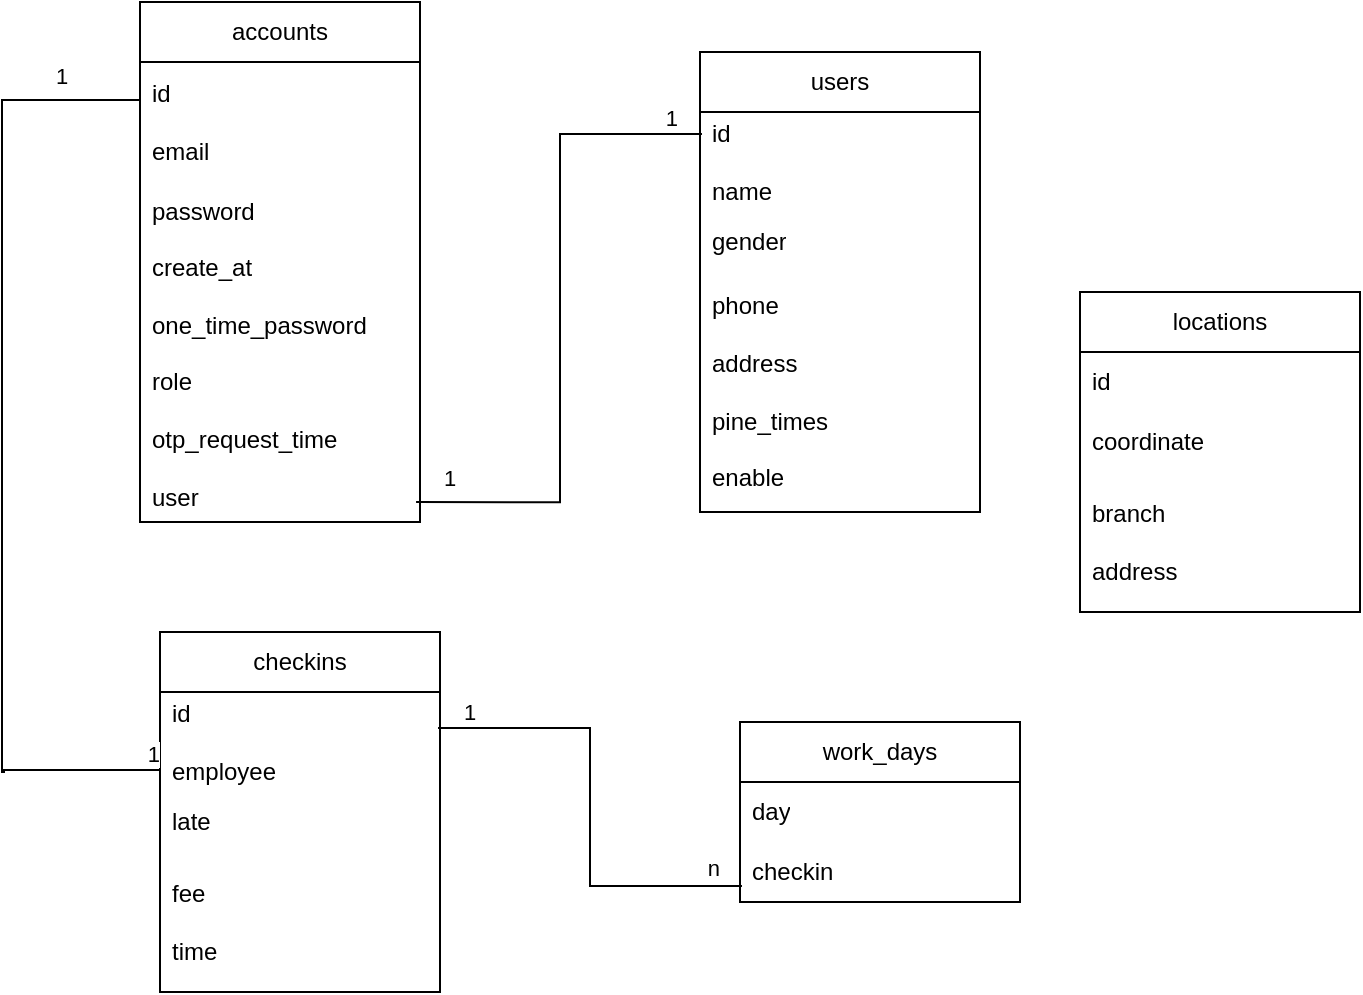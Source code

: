 <mxfile version="22.1.0" type="device">
  <diagram id="C5RBs43oDa-KdzZeNtuy" name="Page-1">
    <mxGraphModel dx="1034" dy="716" grid="1" gridSize="10" guides="1" tooltips="1" connect="1" arrows="1" fold="1" page="1" pageScale="1" pageWidth="827" pageHeight="1169" math="0" shadow="0">
      <root>
        <mxCell id="WIyWlLk6GJQsqaUBKTNV-0" />
        <mxCell id="WIyWlLk6GJQsqaUBKTNV-1" parent="WIyWlLk6GJQsqaUBKTNV-0" />
        <mxCell id="1RvaRreoj4DaVbbYMSFg-1" value="accounts" style="swimlane;fontStyle=0;childLayout=stackLayout;horizontal=1;startSize=30;horizontalStack=0;resizeParent=1;resizeParentMax=0;resizeLast=0;collapsible=1;marginBottom=0;whiteSpace=wrap;html=1;" parent="WIyWlLk6GJQsqaUBKTNV-1" vertex="1">
          <mxGeometry x="90" y="135" width="140" height="260" as="geometry" />
        </mxCell>
        <mxCell id="1RvaRreoj4DaVbbYMSFg-2" value="id&lt;br&gt;&lt;br&gt;email" style="text;strokeColor=none;fillColor=none;align=left;verticalAlign=middle;spacingLeft=4;spacingRight=4;overflow=hidden;points=[[0,0.5],[1,0.5]];portConstraint=eastwest;rotatable=0;whiteSpace=wrap;html=1;" parent="1RvaRreoj4DaVbbYMSFg-1" vertex="1">
          <mxGeometry y="30" width="140" height="60" as="geometry" />
        </mxCell>
        <mxCell id="1RvaRreoj4DaVbbYMSFg-3" value="password" style="text;strokeColor=none;fillColor=none;align=left;verticalAlign=middle;spacingLeft=4;spacingRight=4;overflow=hidden;points=[[0,0.5],[1,0.5]];portConstraint=eastwest;rotatable=0;whiteSpace=wrap;html=1;" parent="1RvaRreoj4DaVbbYMSFg-1" vertex="1">
          <mxGeometry y="90" width="140" height="30" as="geometry" />
        </mxCell>
        <mxCell id="1RvaRreoj4DaVbbYMSFg-4" value="create_at&lt;br&gt;&lt;br&gt;one_time_password&lt;br&gt;&lt;br&gt;role&lt;br&gt;&lt;br&gt;otp_request_time&lt;br&gt;&lt;br&gt;user" style="text;strokeColor=none;fillColor=none;align=left;verticalAlign=middle;spacingLeft=4;spacingRight=4;overflow=hidden;points=[[0,0.5],[1,0.5]];portConstraint=eastwest;rotatable=0;whiteSpace=wrap;html=1;" parent="1RvaRreoj4DaVbbYMSFg-1" vertex="1">
          <mxGeometry y="120" width="140" height="140" as="geometry" />
        </mxCell>
        <mxCell id="1RvaRreoj4DaVbbYMSFg-5" value="users" style="swimlane;fontStyle=0;childLayout=stackLayout;horizontal=1;startSize=30;horizontalStack=0;resizeParent=1;resizeParentMax=0;resizeLast=0;collapsible=1;marginBottom=0;whiteSpace=wrap;html=1;" parent="WIyWlLk6GJQsqaUBKTNV-1" vertex="1">
          <mxGeometry x="370" y="160" width="140" height="230" as="geometry" />
        </mxCell>
        <mxCell id="1RvaRreoj4DaVbbYMSFg-6" value="id&lt;br&gt;&lt;br&gt;name" style="text;strokeColor=none;fillColor=none;align=left;verticalAlign=middle;spacingLeft=4;spacingRight=4;overflow=hidden;points=[[0,0.5],[1,0.5]];portConstraint=eastwest;rotatable=0;whiteSpace=wrap;html=1;" parent="1RvaRreoj4DaVbbYMSFg-5" vertex="1">
          <mxGeometry y="30" width="140" height="50" as="geometry" />
        </mxCell>
        <mxCell id="1RvaRreoj4DaVbbYMSFg-7" value="gender" style="text;strokeColor=none;fillColor=none;align=left;verticalAlign=middle;spacingLeft=4;spacingRight=4;overflow=hidden;points=[[0,0.5],[1,0.5]];portConstraint=eastwest;rotatable=0;whiteSpace=wrap;html=1;" parent="1RvaRreoj4DaVbbYMSFg-5" vertex="1">
          <mxGeometry y="80" width="140" height="30" as="geometry" />
        </mxCell>
        <mxCell id="1RvaRreoj4DaVbbYMSFg-8" value="phone&lt;br&gt;&lt;br&gt;address&lt;br&gt;&lt;br&gt;pine_times&lt;br&gt;&lt;br&gt;enable" style="text;strokeColor=none;fillColor=none;align=left;verticalAlign=middle;spacingLeft=4;spacingRight=4;overflow=hidden;points=[[0,0.5],[1,0.5]];portConstraint=eastwest;rotatable=0;whiteSpace=wrap;html=1;" parent="1RvaRreoj4DaVbbYMSFg-5" vertex="1">
          <mxGeometry y="110" width="140" height="120" as="geometry" />
        </mxCell>
        <mxCell id="1RvaRreoj4DaVbbYMSFg-9" value="checkins" style="swimlane;fontStyle=0;childLayout=stackLayout;horizontal=1;startSize=30;horizontalStack=0;resizeParent=1;resizeParentMax=0;resizeLast=0;collapsible=1;marginBottom=0;whiteSpace=wrap;html=1;" parent="WIyWlLk6GJQsqaUBKTNV-1" vertex="1">
          <mxGeometry x="100" y="450" width="140" height="180" as="geometry" />
        </mxCell>
        <mxCell id="1RvaRreoj4DaVbbYMSFg-10" value="id&lt;br&gt;&lt;br&gt;employee&lt;span style=&quot;white-space: pre;&quot;&gt;&#x9;&lt;/span&gt;" style="text;strokeColor=none;fillColor=none;align=left;verticalAlign=middle;spacingLeft=4;spacingRight=4;overflow=hidden;points=[[0,0.5],[1,0.5]];portConstraint=eastwest;rotatable=0;whiteSpace=wrap;html=1;" parent="1RvaRreoj4DaVbbYMSFg-9" vertex="1">
          <mxGeometry y="30" width="140" height="50" as="geometry" />
        </mxCell>
        <mxCell id="1RvaRreoj4DaVbbYMSFg-11" value="late" style="text;strokeColor=none;fillColor=none;align=left;verticalAlign=middle;spacingLeft=4;spacingRight=4;overflow=hidden;points=[[0,0.5],[1,0.5]];portConstraint=eastwest;rotatable=0;whiteSpace=wrap;html=1;" parent="1RvaRreoj4DaVbbYMSFg-9" vertex="1">
          <mxGeometry y="80" width="140" height="30" as="geometry" />
        </mxCell>
        <mxCell id="1RvaRreoj4DaVbbYMSFg-12" value="fee&lt;br&gt;&lt;br&gt;time" style="text;strokeColor=none;fillColor=none;align=left;verticalAlign=middle;spacingLeft=4;spacingRight=4;overflow=hidden;points=[[0,0.5],[1,0.5]];portConstraint=eastwest;rotatable=0;whiteSpace=wrap;html=1;" parent="1RvaRreoj4DaVbbYMSFg-9" vertex="1">
          <mxGeometry y="110" width="140" height="70" as="geometry" />
        </mxCell>
        <mxCell id="1RvaRreoj4DaVbbYMSFg-13" value="work_days" style="swimlane;fontStyle=0;childLayout=stackLayout;horizontal=1;startSize=30;horizontalStack=0;resizeParent=1;resizeParentMax=0;resizeLast=0;collapsible=1;marginBottom=0;whiteSpace=wrap;html=1;" parent="WIyWlLk6GJQsqaUBKTNV-1" vertex="1">
          <mxGeometry x="390" y="495" width="140" height="90" as="geometry" />
        </mxCell>
        <mxCell id="1RvaRreoj4DaVbbYMSFg-14" value="day" style="text;strokeColor=none;fillColor=none;align=left;verticalAlign=middle;spacingLeft=4;spacingRight=4;overflow=hidden;points=[[0,0.5],[1,0.5]];portConstraint=eastwest;rotatable=0;whiteSpace=wrap;html=1;" parent="1RvaRreoj4DaVbbYMSFg-13" vertex="1">
          <mxGeometry y="30" width="140" height="30" as="geometry" />
        </mxCell>
        <mxCell id="1RvaRreoj4DaVbbYMSFg-15" value="checkin" style="text;strokeColor=none;fillColor=none;align=left;verticalAlign=middle;spacingLeft=4;spacingRight=4;overflow=hidden;points=[[0,0.5],[1,0.5]];portConstraint=eastwest;rotatable=0;whiteSpace=wrap;html=1;" parent="1RvaRreoj4DaVbbYMSFg-13" vertex="1">
          <mxGeometry y="60" width="140" height="30" as="geometry" />
        </mxCell>
        <mxCell id="1RvaRreoj4DaVbbYMSFg-17" value="locations" style="swimlane;fontStyle=0;childLayout=stackLayout;horizontal=1;startSize=30;horizontalStack=0;resizeParent=1;resizeParentMax=0;resizeLast=0;collapsible=1;marginBottom=0;whiteSpace=wrap;html=1;" parent="WIyWlLk6GJQsqaUBKTNV-1" vertex="1">
          <mxGeometry x="560" y="280" width="140" height="160" as="geometry" />
        </mxCell>
        <mxCell id="1RvaRreoj4DaVbbYMSFg-18" value="id&lt;span style=&quot;white-space: pre;&quot;&gt;&#x9;&lt;/span&gt;" style="text;strokeColor=none;fillColor=none;align=left;verticalAlign=middle;spacingLeft=4;spacingRight=4;overflow=hidden;points=[[0,0.5],[1,0.5]];portConstraint=eastwest;rotatable=0;whiteSpace=wrap;html=1;" parent="1RvaRreoj4DaVbbYMSFg-17" vertex="1">
          <mxGeometry y="30" width="140" height="30" as="geometry" />
        </mxCell>
        <mxCell id="1RvaRreoj4DaVbbYMSFg-19" value="coordinate" style="text;strokeColor=none;fillColor=none;align=left;verticalAlign=middle;spacingLeft=4;spacingRight=4;overflow=hidden;points=[[0,0.5],[1,0.5]];portConstraint=eastwest;rotatable=0;whiteSpace=wrap;html=1;" parent="1RvaRreoj4DaVbbYMSFg-17" vertex="1">
          <mxGeometry y="60" width="140" height="30" as="geometry" />
        </mxCell>
        <mxCell id="1RvaRreoj4DaVbbYMSFg-20" value="branch&lt;br&gt;&lt;br&gt;address" style="text;strokeColor=none;fillColor=none;align=left;verticalAlign=middle;spacingLeft=4;spacingRight=4;overflow=hidden;points=[[0,0.5],[1,0.5]];portConstraint=eastwest;rotatable=0;whiteSpace=wrap;html=1;" parent="1RvaRreoj4DaVbbYMSFg-17" vertex="1">
          <mxGeometry y="90" width="140" height="70" as="geometry" />
        </mxCell>
        <mxCell id="2NDw1yIpl-vCK5PAv_I0-3" value="" style="endArrow=none;html=1;edgeStyle=orthogonalEdgeStyle;rounded=0;entryX=0.007;entryY=0.733;entryDx=0;entryDy=0;entryPerimeter=0;exitX=0.993;exitY=0.36;exitDx=0;exitDy=0;exitPerimeter=0;" edge="1" parent="WIyWlLk6GJQsqaUBKTNV-1" source="1RvaRreoj4DaVbbYMSFg-10" target="1RvaRreoj4DaVbbYMSFg-15">
          <mxGeometry relative="1" as="geometry">
            <mxPoint x="270" y="600" as="sourcePoint" />
            <mxPoint x="430" y="600" as="targetPoint" />
          </mxGeometry>
        </mxCell>
        <mxCell id="2NDw1yIpl-vCK5PAv_I0-4" value="1" style="edgeLabel;resizable=0;html=1;align=left;verticalAlign=bottom;" connectable="0" vertex="1" parent="2NDw1yIpl-vCK5PAv_I0-3">
          <mxGeometry x="-1" relative="1" as="geometry">
            <mxPoint x="11" as="offset" />
          </mxGeometry>
        </mxCell>
        <mxCell id="2NDw1yIpl-vCK5PAv_I0-5" value="n" style="edgeLabel;resizable=0;html=1;align=right;verticalAlign=bottom;" connectable="0" vertex="1" parent="2NDw1yIpl-vCK5PAv_I0-3">
          <mxGeometry x="1" relative="1" as="geometry">
            <mxPoint x="-11" as="offset" />
          </mxGeometry>
        </mxCell>
        <mxCell id="2NDw1yIpl-vCK5PAv_I0-7" value="" style="endArrow=none;html=1;edgeStyle=orthogonalEdgeStyle;rounded=0;" edge="1" parent="WIyWlLk6GJQsqaUBKTNV-1" source="1RvaRreoj4DaVbbYMSFg-2" target="1RvaRreoj4DaVbbYMSFg-10">
          <mxGeometry relative="1" as="geometry">
            <mxPoint x="21" y="210" as="sourcePoint" />
            <mxPoint x="150" y="560" as="targetPoint" />
            <Array as="points">
              <mxPoint x="21" y="184" />
              <mxPoint x="21" y="520" />
              <mxPoint x="22" y="520" />
              <mxPoint x="22" y="519" />
            </Array>
          </mxGeometry>
        </mxCell>
        <mxCell id="2NDw1yIpl-vCK5PAv_I0-8" value="1" style="edgeLabel;resizable=0;html=1;align=left;verticalAlign=bottom;" connectable="0" vertex="1" parent="2NDw1yIpl-vCK5PAv_I0-7">
          <mxGeometry x="-1" relative="1" as="geometry">
            <mxPoint x="-44" y="-4" as="offset" />
          </mxGeometry>
        </mxCell>
        <mxCell id="2NDw1yIpl-vCK5PAv_I0-9" value="1" style="edgeLabel;resizable=0;html=1;align=right;verticalAlign=bottom;" connectable="0" vertex="1" parent="2NDw1yIpl-vCK5PAv_I0-7">
          <mxGeometry x="1" relative="1" as="geometry" />
        </mxCell>
        <mxCell id="2NDw1yIpl-vCK5PAv_I0-10" value="" style="endArrow=none;html=1;edgeStyle=orthogonalEdgeStyle;rounded=0;exitX=0.986;exitY=0.929;exitDx=0;exitDy=0;exitPerimeter=0;entryX=0.007;entryY=0.22;entryDx=0;entryDy=0;entryPerimeter=0;" edge="1" parent="WIyWlLk6GJQsqaUBKTNV-1" source="1RvaRreoj4DaVbbYMSFg-4" target="1RvaRreoj4DaVbbYMSFg-6">
          <mxGeometry relative="1" as="geometry">
            <mxPoint x="290" y="310" as="sourcePoint" />
            <mxPoint x="450" y="310" as="targetPoint" />
          </mxGeometry>
        </mxCell>
        <mxCell id="2NDw1yIpl-vCK5PAv_I0-11" value="1" style="edgeLabel;resizable=0;html=1;align=left;verticalAlign=bottom;" connectable="0" vertex="1" parent="2NDw1yIpl-vCK5PAv_I0-10">
          <mxGeometry x="-1" relative="1" as="geometry">
            <mxPoint x="12" y="-4" as="offset" />
          </mxGeometry>
        </mxCell>
        <mxCell id="2NDw1yIpl-vCK5PAv_I0-12" value="1" style="edgeLabel;resizable=0;html=1;align=right;verticalAlign=bottom;" connectable="0" vertex="1" parent="2NDw1yIpl-vCK5PAv_I0-10">
          <mxGeometry x="1" relative="1" as="geometry">
            <mxPoint x="-11" as="offset" />
          </mxGeometry>
        </mxCell>
      </root>
    </mxGraphModel>
  </diagram>
</mxfile>
